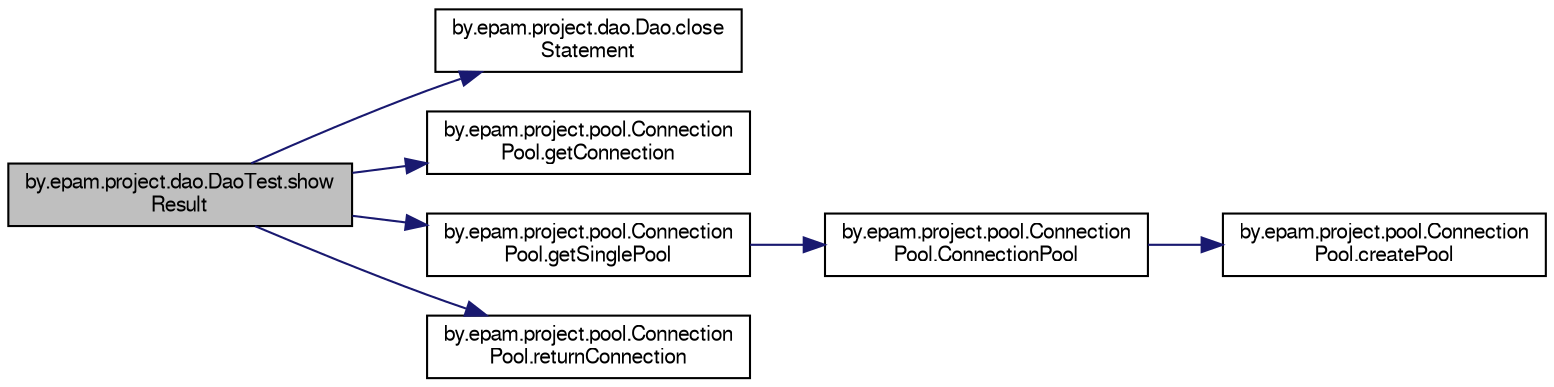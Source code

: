digraph "by.epam.project.dao.DaoTest.showResult"
{
  bgcolor="transparent";
  edge [fontname="FreeSans",fontsize="10",labelfontname="FreeSans",labelfontsize="10"];
  node [fontname="FreeSans",fontsize="10",shape=record];
  rankdir="LR";
  Node1 [label="by.epam.project.dao.DaoTest.show\lResult",height=0.2,width=0.4,color="black", fillcolor="grey75", style="filled", fontcolor="black"];
  Node1 -> Node2 [color="midnightblue",fontsize="10",style="solid",fontname="FreeSans"];
  Node2 [label="by.epam.project.dao.Dao.close\lStatement",height=0.2,width=0.4,color="black",URL="$d6/de4/classby_1_1epam_1_1project_1_1dao_1_1_dao_a72f3b9b8061211cae7938a5d99e94370.html#a72f3b9b8061211cae7938a5d99e94370"];
  Node1 -> Node3 [color="midnightblue",fontsize="10",style="solid",fontname="FreeSans"];
  Node3 [label="by.epam.project.pool.Connection\lPool.getConnection",height=0.2,width=0.4,color="black",URL="$d7/d49/classby_1_1epam_1_1project_1_1pool_1_1_connection_pool_aee16f7b9980f5b475a4a292b44318845.html#aee16f7b9980f5b475a4a292b44318845"];
  Node1 -> Node4 [color="midnightblue",fontsize="10",style="solid",fontname="FreeSans"];
  Node4 [label="by.epam.project.pool.Connection\lPool.getSinglePool",height=0.2,width=0.4,color="black",URL="$d7/d49/classby_1_1epam_1_1project_1_1pool_1_1_connection_pool_ac6ff047648be53193e797aa92e9b5d6c.html#ac6ff047648be53193e797aa92e9b5d6c"];
  Node4 -> Node5 [color="midnightblue",fontsize="10",style="solid",fontname="FreeSans"];
  Node5 [label="by.epam.project.pool.Connection\lPool.ConnectionPool",height=0.2,width=0.4,color="black",URL="$d7/d49/classby_1_1epam_1_1project_1_1pool_1_1_connection_pool_a393a2e1a8ddff48f7c8b8b7518de5fbe.html#a393a2e1a8ddff48f7c8b8b7518de5fbe"];
  Node5 -> Node6 [color="midnightblue",fontsize="10",style="solid",fontname="FreeSans"];
  Node6 [label="by.epam.project.pool.Connection\lPool.createPool",height=0.2,width=0.4,color="black",URL="$d7/d49/classby_1_1epam_1_1project_1_1pool_1_1_connection_pool_acc2715daf0ccd62589c15bff91c75bc2.html#acc2715daf0ccd62589c15bff91c75bc2"];
  Node1 -> Node7 [color="midnightblue",fontsize="10",style="solid",fontname="FreeSans"];
  Node7 [label="by.epam.project.pool.Connection\lPool.returnConnection",height=0.2,width=0.4,color="black",URL="$d7/d49/classby_1_1epam_1_1project_1_1pool_1_1_connection_pool_a5f676f5a84448cbe1d13a92eceb62da4.html#a5f676f5a84448cbe1d13a92eceb62da4"];
}
